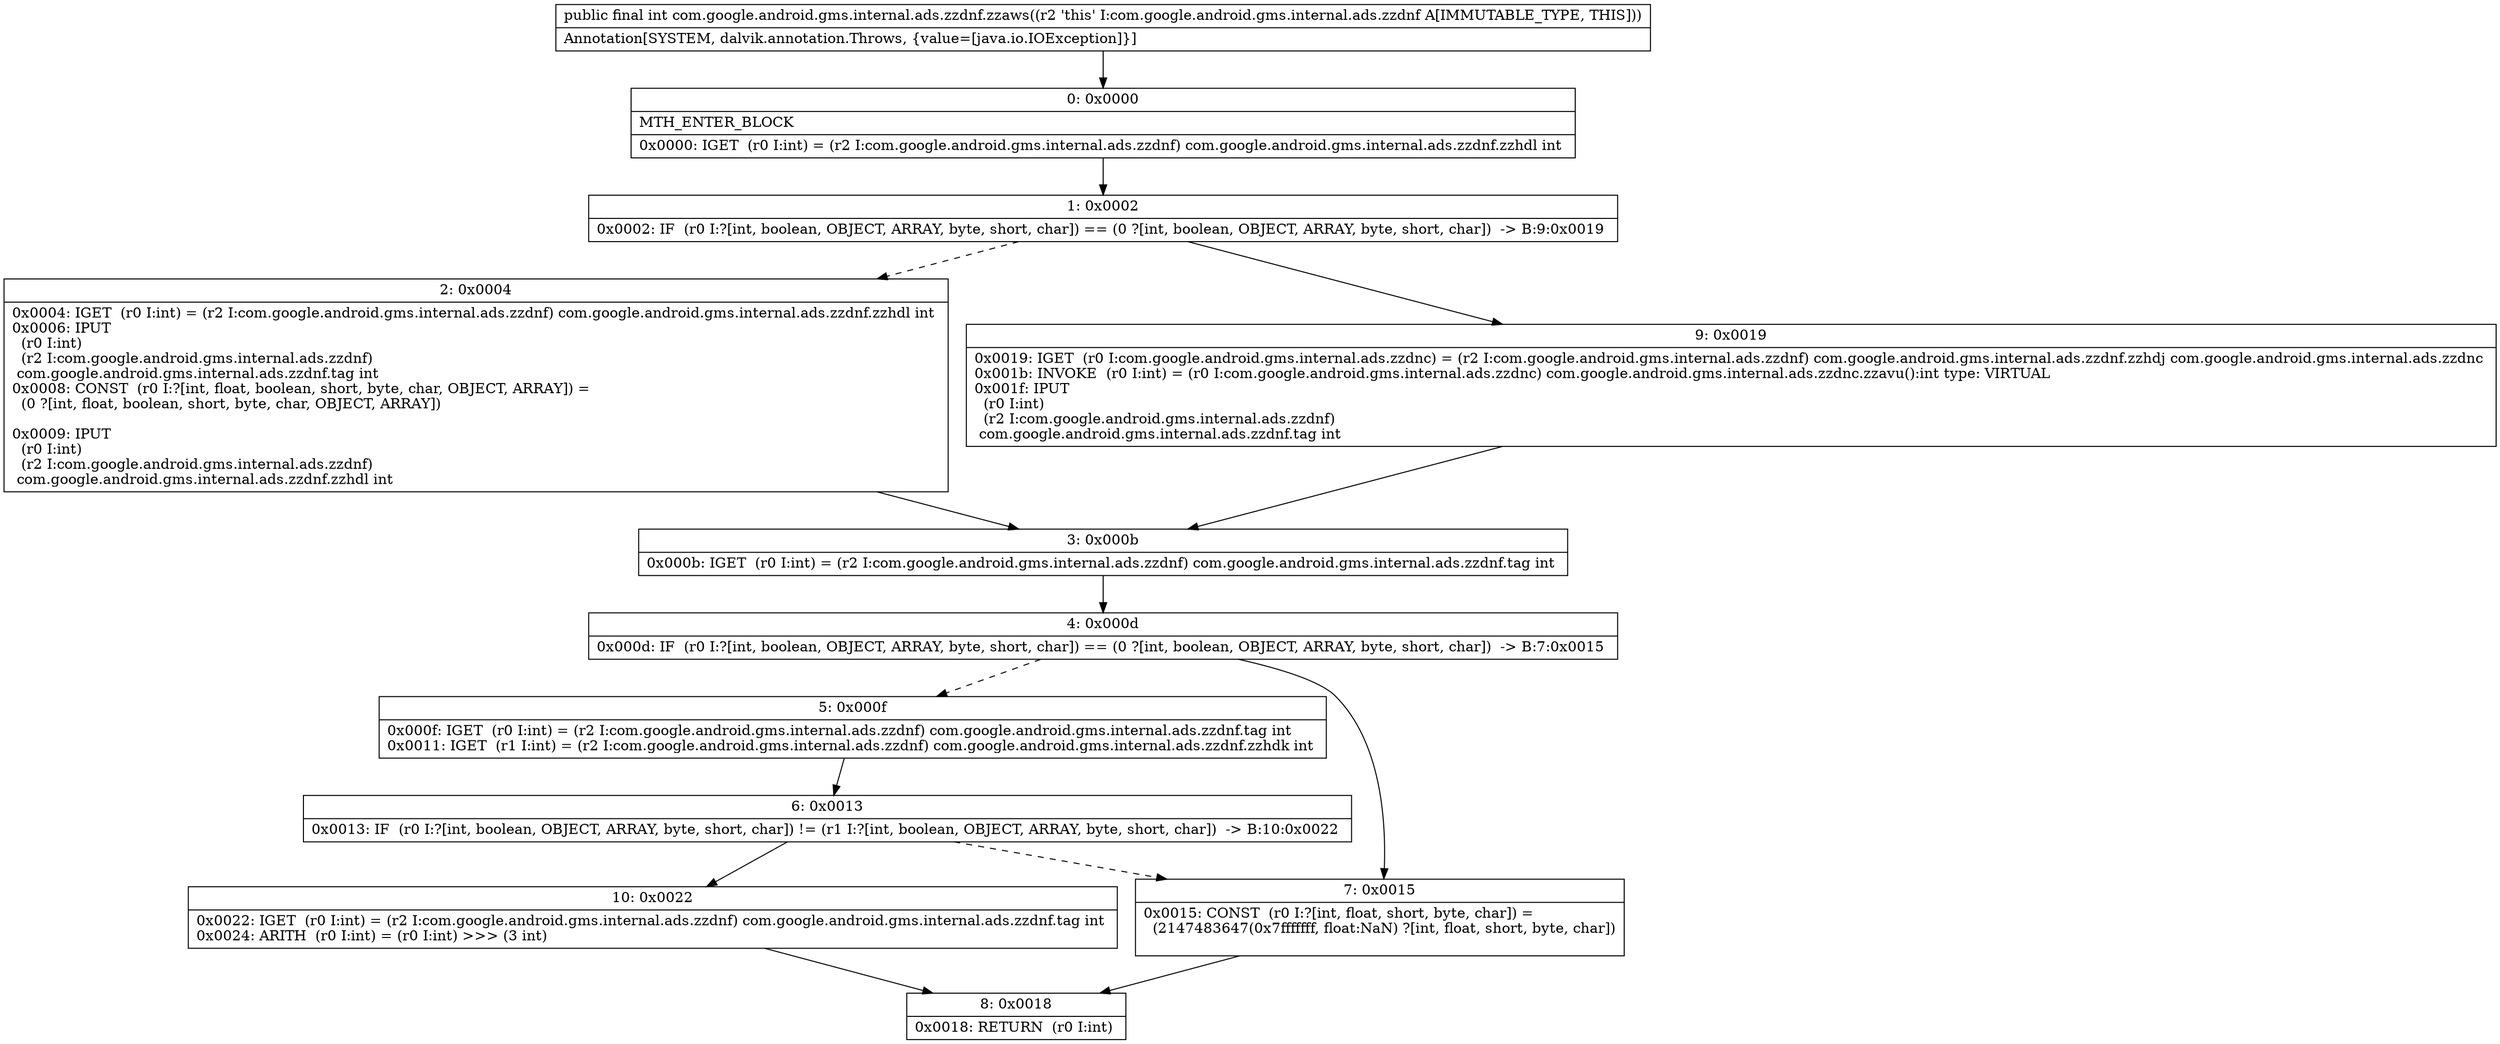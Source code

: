 digraph "CFG forcom.google.android.gms.internal.ads.zzdnf.zzaws()I" {
Node_0 [shape=record,label="{0\:\ 0x0000|MTH_ENTER_BLOCK\l|0x0000: IGET  (r0 I:int) = (r2 I:com.google.android.gms.internal.ads.zzdnf) com.google.android.gms.internal.ads.zzdnf.zzhdl int \l}"];
Node_1 [shape=record,label="{1\:\ 0x0002|0x0002: IF  (r0 I:?[int, boolean, OBJECT, ARRAY, byte, short, char]) == (0 ?[int, boolean, OBJECT, ARRAY, byte, short, char])  \-\> B:9:0x0019 \l}"];
Node_2 [shape=record,label="{2\:\ 0x0004|0x0004: IGET  (r0 I:int) = (r2 I:com.google.android.gms.internal.ads.zzdnf) com.google.android.gms.internal.ads.zzdnf.zzhdl int \l0x0006: IPUT  \l  (r0 I:int)\l  (r2 I:com.google.android.gms.internal.ads.zzdnf)\l com.google.android.gms.internal.ads.zzdnf.tag int \l0x0008: CONST  (r0 I:?[int, float, boolean, short, byte, char, OBJECT, ARRAY]) = \l  (0 ?[int, float, boolean, short, byte, char, OBJECT, ARRAY])\l \l0x0009: IPUT  \l  (r0 I:int)\l  (r2 I:com.google.android.gms.internal.ads.zzdnf)\l com.google.android.gms.internal.ads.zzdnf.zzhdl int \l}"];
Node_3 [shape=record,label="{3\:\ 0x000b|0x000b: IGET  (r0 I:int) = (r2 I:com.google.android.gms.internal.ads.zzdnf) com.google.android.gms.internal.ads.zzdnf.tag int \l}"];
Node_4 [shape=record,label="{4\:\ 0x000d|0x000d: IF  (r0 I:?[int, boolean, OBJECT, ARRAY, byte, short, char]) == (0 ?[int, boolean, OBJECT, ARRAY, byte, short, char])  \-\> B:7:0x0015 \l}"];
Node_5 [shape=record,label="{5\:\ 0x000f|0x000f: IGET  (r0 I:int) = (r2 I:com.google.android.gms.internal.ads.zzdnf) com.google.android.gms.internal.ads.zzdnf.tag int \l0x0011: IGET  (r1 I:int) = (r2 I:com.google.android.gms.internal.ads.zzdnf) com.google.android.gms.internal.ads.zzdnf.zzhdk int \l}"];
Node_6 [shape=record,label="{6\:\ 0x0013|0x0013: IF  (r0 I:?[int, boolean, OBJECT, ARRAY, byte, short, char]) != (r1 I:?[int, boolean, OBJECT, ARRAY, byte, short, char])  \-\> B:10:0x0022 \l}"];
Node_7 [shape=record,label="{7\:\ 0x0015|0x0015: CONST  (r0 I:?[int, float, short, byte, char]) = \l  (2147483647(0x7fffffff, float:NaN) ?[int, float, short, byte, char])\l \l}"];
Node_8 [shape=record,label="{8\:\ 0x0018|0x0018: RETURN  (r0 I:int) \l}"];
Node_9 [shape=record,label="{9\:\ 0x0019|0x0019: IGET  (r0 I:com.google.android.gms.internal.ads.zzdnc) = (r2 I:com.google.android.gms.internal.ads.zzdnf) com.google.android.gms.internal.ads.zzdnf.zzhdj com.google.android.gms.internal.ads.zzdnc \l0x001b: INVOKE  (r0 I:int) = (r0 I:com.google.android.gms.internal.ads.zzdnc) com.google.android.gms.internal.ads.zzdnc.zzavu():int type: VIRTUAL \l0x001f: IPUT  \l  (r0 I:int)\l  (r2 I:com.google.android.gms.internal.ads.zzdnf)\l com.google.android.gms.internal.ads.zzdnf.tag int \l}"];
Node_10 [shape=record,label="{10\:\ 0x0022|0x0022: IGET  (r0 I:int) = (r2 I:com.google.android.gms.internal.ads.zzdnf) com.google.android.gms.internal.ads.zzdnf.tag int \l0x0024: ARITH  (r0 I:int) = (r0 I:int) \>\>\> (3 int) \l}"];
MethodNode[shape=record,label="{public final int com.google.android.gms.internal.ads.zzdnf.zzaws((r2 'this' I:com.google.android.gms.internal.ads.zzdnf A[IMMUTABLE_TYPE, THIS]))  | Annotation[SYSTEM, dalvik.annotation.Throws, \{value=[java.io.IOException]\}]\l}"];
MethodNode -> Node_0;
Node_0 -> Node_1;
Node_1 -> Node_2[style=dashed];
Node_1 -> Node_9;
Node_2 -> Node_3;
Node_3 -> Node_4;
Node_4 -> Node_5[style=dashed];
Node_4 -> Node_7;
Node_5 -> Node_6;
Node_6 -> Node_7[style=dashed];
Node_6 -> Node_10;
Node_7 -> Node_8;
Node_9 -> Node_3;
Node_10 -> Node_8;
}

